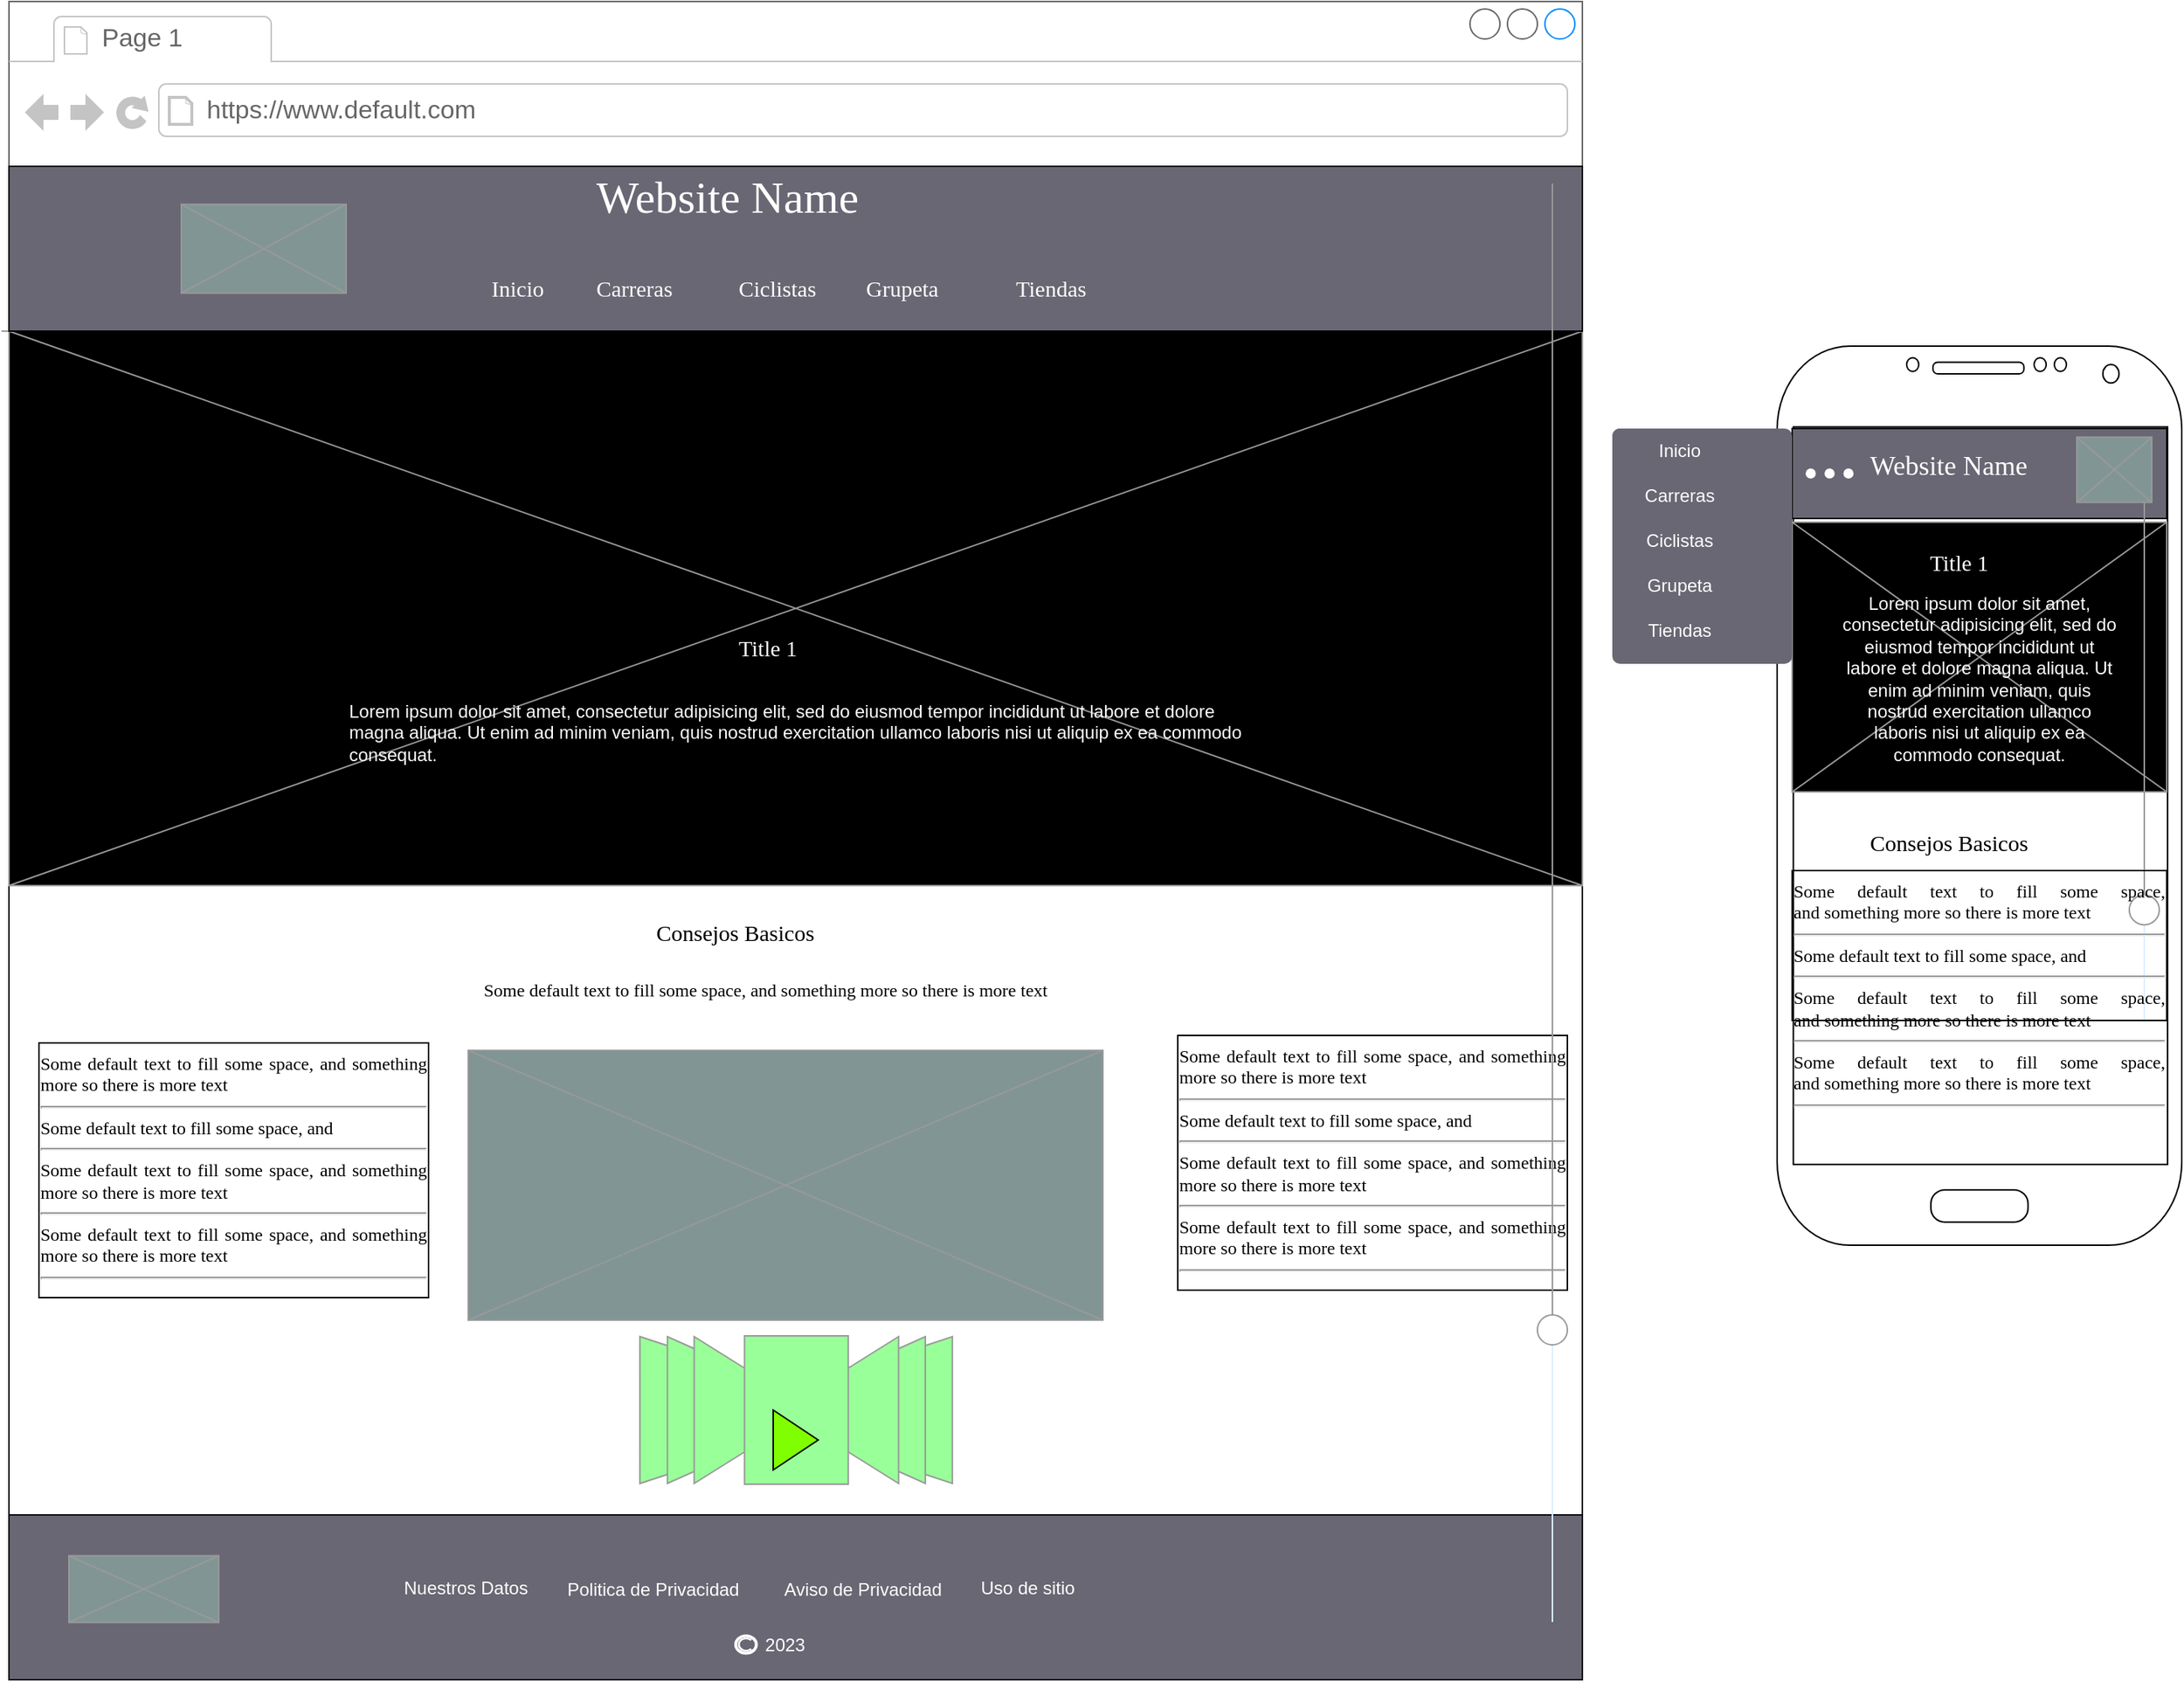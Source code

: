 <mxfile version="21.0.6" type="device"><diagram name="Page-1" id="2cc2dc42-3aac-f2a9-1cec-7a8b7cbee084"><mxGraphModel dx="2206" dy="1225" grid="1" gridSize="10" guides="1" tooltips="1" connect="1" arrows="1" fold="1" page="1" pageScale="1" pageWidth="1100" pageHeight="850" background="#ffffff" math="0" shadow="0"><root><mxCell id="0"/><mxCell id="1" parent="0"/><mxCell id="7026571954dc6520-1" value="" style="strokeWidth=1;shadow=0;dashed=0;align=center;html=1;shape=mxgraph.mockup.containers.browserWindow;rSize=0;strokeColor=#666666;mainText=,;recursiveResize=0;rounded=0;labelBackgroundColor=none;fontFamily=Verdana;fontSize=12;fillStyle=solid;fillColor=#FFFFFF;gradientColor=none;" parent="1" vertex="1"><mxGeometry x="50" y="80" width="1050" height="1120" as="geometry"/></mxCell><mxCell id="AY72boQ064V0FyaH-TYN-45" value="" style="rounded=0;whiteSpace=wrap;html=1;fillColor=#FFFFFF;" vertex="1" parent="7026571954dc6520-1"><mxGeometry y="110" width="1050" height="1010" as="geometry"/></mxCell><mxCell id="7026571954dc6520-22" value="" style="verticalLabelPosition=bottom;shadow=0;dashed=0;align=center;html=1;verticalAlign=top;strokeWidth=1;shape=mxgraph.mockup.graphics.simpleIcon;strokeColor=#999999;fillColor=#000000;rounded=0;labelBackgroundColor=none;fontFamily=Verdana;fontSize=12;fontColor=#000000;gradientColor=none;" parent="7026571954dc6520-1" vertex="1"><mxGeometry y="220" width="1050" height="370" as="geometry"/></mxCell><mxCell id="7026571954dc6520-2" value="Page 1" style="strokeWidth=1;shadow=0;dashed=0;align=center;html=1;shape=mxgraph.mockup.containers.anchor;fontSize=17;fontColor=#666666;align=left;" parent="7026571954dc6520-1" vertex="1"><mxGeometry x="60" y="12" width="110" height="26" as="geometry"/></mxCell><mxCell id="7026571954dc6520-3" value="https://www.default.com" style="strokeWidth=1;shadow=0;dashed=0;align=center;html=1;shape=mxgraph.mockup.containers.anchor;rSize=0;fontSize=17;fontColor=#666666;align=left;" parent="7026571954dc6520-1" vertex="1"><mxGeometry x="130" y="60" width="250" height="26" as="geometry"/></mxCell><mxCell id="7026571954dc6520-15" value="" style="verticalLabelPosition=bottom;shadow=0;dashed=0;align=center;html=1;verticalAlign=top;strokeWidth=1;shape=mxgraph.mockup.markup.line;strokeColor=#999999;rounded=0;labelBackgroundColor=none;fillColor=#ffffff;fontFamily=Verdana;fontSize=12;fontColor=#000000;" parent="7026571954dc6520-1" vertex="1"><mxGeometry x="-5" y="210" width="1050" height="20" as="geometry"/></mxCell><mxCell id="7026571954dc6520-16" value="&lt;font color=&quot;#ffffff&quot;&gt;Title 1&lt;/font&gt;" style="text;html=1;points=[];align=left;verticalAlign=top;spacingTop=-4;fontSize=15;fontFamily=Verdana" parent="7026571954dc6520-1" vertex="1"><mxGeometry x="485" y="420" width="170" height="30" as="geometry"/></mxCell><mxCell id="7026571954dc6520-21" value="" style="verticalLabelPosition=bottom;shadow=0;dashed=0;align=center;html=1;verticalAlign=top;strokeWidth=1;shape=mxgraph.mockup.markup.line;strokeColor=#999999;rounded=0;labelBackgroundColor=none;fillColor=#ffffff;fontFamily=Verdana;fontSize=12;fontColor=#000000;" parent="7026571954dc6520-1" vertex="1"><mxGeometry y="580" width="1050" height="20" as="geometry"/></mxCell><mxCell id="7026571954dc6520-31" value="Consejos Basicos" style="text;html=1;points=[];align=left;verticalAlign=top;spacingTop=-4;fontSize=15;fontFamily=Verdana;fontColor=#000000;" parent="7026571954dc6520-1" vertex="1"><mxGeometry x="430" y="610" width="170" height="30" as="geometry"/></mxCell><mxCell id="7026571954dc6520-33" value="&lt;div style=&quot;border-color: var(--border-color); text-align: justify;&quot;&gt;Some default text to fill some space, and&amp;nbsp;&lt;span style=&quot;border-color: var(--border-color);&quot;&gt;something more so there is more text&lt;/span&gt;&lt;/div&gt;&lt;div style=&quot;border-color: var(--border-color); text-align: justify;&quot;&gt;&lt;hr style=&quot;border-color: var(--border-color);&quot; id=&quot;null&quot;&gt;&lt;span style=&quot;border-color: var(--border-color);&quot;&gt;Some default text to fill some space, and&amp;nbsp;&lt;/span&gt;&lt;/div&gt;&lt;hr style=&quot;border-color: var(--border-color); text-align: justify;&quot; id=&quot;null&quot;&gt;&lt;span style=&quot;border-color: var(--border-color);&quot;&gt;&lt;div style=&quot;border-color: var(--border-color); text-align: justify;&quot;&gt;&lt;span style=&quot;border-color: var(--border-color);&quot;&gt;Some default text to fill some space, and&amp;nbsp;&lt;/span&gt;&lt;span style=&quot;border-color: var(--border-color);&quot;&gt;something more so there is more text&lt;/span&gt;&lt;/div&gt;&lt;/span&gt;&lt;hr style=&quot;border-color: var(--border-color); text-align: justify;&quot; id=&quot;null&quot;&gt;&lt;span style=&quot;border-color: var(--border-color);&quot;&gt;&lt;div style=&quot;border-color: var(--border-color); text-align: justify;&quot;&gt;&lt;span style=&quot;border-color: var(--border-color);&quot;&gt;Some default text to fill some space, and&amp;nbsp;&lt;/span&gt;&lt;span style=&quot;border-color: var(--border-color);&quot;&gt;something more so there is more text&lt;/span&gt;&lt;/div&gt;&lt;/span&gt;&lt;hr style=&quot;border-color: var(--border-color); text-align: left;&quot; id=&quot;null&quot;&gt;&lt;div style=&quot;text-align: justify&quot;&gt;&lt;/div&gt;" style="whiteSpace=wrap;html=1;rounded=0;shadow=0;labelBackgroundColor=none;strokeWidth=1;fontFamily=Verdana;fontSize=12;align=center;verticalAlign=top;fontColor=#000000;fillColor=none;" parent="7026571954dc6520-1" vertex="1"><mxGeometry x="780" y="690" width="260" height="170" as="geometry"/></mxCell><mxCell id="7026571954dc6520-34" value="Some default text to fill some space, and&amp;nbsp;&lt;span&gt;something more so there is more text&lt;/span&gt;" style="text;html=1;points=[];align=center;verticalAlign=top;spacingTop=-4;fontSize=12;fontFamily=Verdana;whiteSpace=wrap;fontColor=#000000;" parent="7026571954dc6520-1" vertex="1"><mxGeometry x="270" y="650" width="470" height="40" as="geometry"/></mxCell><mxCell id="7026571954dc6520-17" value="&lt;font color=&quot;#ffffff&quot;&gt;Lorem ipsum dolor sit amet, consectetur adipisicing elit, sed do eiusmod tempor incididunt ut labore et dolore magna aliqua. Ut enim ad minim veniam, quis nostrud exercitation ullamco laboris nisi ut aliquip ex ea commodo consequat.&lt;/font&gt;" style="text;spacingTop=-5;whiteSpace=wrap;html=1;align=left;fontSize=12;fontFamily=Helvetica;fillColor=none;strokeColor=none;rounded=0;shadow=1;labelBackgroundColor=none;" parent="7026571954dc6520-1" vertex="1"><mxGeometry x="225" y="465" width="600" height="65" as="geometry"/></mxCell><mxCell id="ZJfBEFNFZspG7KV79XQB-1" value="" style="verticalLabelPosition=bottom;shadow=0;dashed=0;align=center;html=1;verticalAlign=top;strokeWidth=1;shape=mxgraph.mockup.markup.line;strokeColor=#999999;rounded=0;labelBackgroundColor=none;fillColor=#ffffff;fontFamily=Verdana;fontSize=12;fontColor=#000000;" parent="7026571954dc6520-1" vertex="1"><mxGeometry y="1000" width="1050" height="20" as="geometry"/></mxCell><mxCell id="AY72boQ064V0FyaH-TYN-1" value="" style="verticalLabelPosition=bottom;shadow=0;dashed=0;align=center;html=1;verticalAlign=top;strokeWidth=1;shape=mxgraph.mockup.graphics.simpleIcon;strokeColor=#999999;fillColor=#819595;rounded=0;labelBackgroundColor=none;fontFamily=Verdana;fontSize=12;fontColor=#000000;" vertex="1" parent="7026571954dc6520-1"><mxGeometry x="306.5" y="700" width="423.5" height="180" as="geometry"/></mxCell><mxCell id="AY72boQ064V0FyaH-TYN-44" value="&lt;div style=&quot;border-color: var(--border-color); text-align: justify;&quot;&gt;Some default text to fill some space, and&amp;nbsp;&lt;span style=&quot;border-color: var(--border-color);&quot;&gt;something more so there is more text&lt;/span&gt;&lt;/div&gt;&lt;div style=&quot;border-color: var(--border-color); text-align: justify;&quot;&gt;&lt;hr style=&quot;border-color: var(--border-color);&quot; id=&quot;null&quot;&gt;&lt;span style=&quot;border-color: var(--border-color);&quot;&gt;Some default text to fill some space, and&amp;nbsp;&lt;/span&gt;&lt;/div&gt;&lt;hr style=&quot;border-color: var(--border-color); text-align: justify;&quot; id=&quot;null&quot;&gt;&lt;span style=&quot;border-color: var(--border-color);&quot;&gt;&lt;div style=&quot;border-color: var(--border-color); text-align: justify;&quot;&gt;&lt;span style=&quot;border-color: var(--border-color);&quot;&gt;Some default text to fill some space, and&amp;nbsp;&lt;/span&gt;&lt;span style=&quot;border-color: var(--border-color);&quot;&gt;something more so there is more text&lt;/span&gt;&lt;/div&gt;&lt;/span&gt;&lt;hr style=&quot;border-color: var(--border-color); text-align: justify;&quot; id=&quot;null&quot;&gt;&lt;span style=&quot;border-color: var(--border-color);&quot;&gt;&lt;div style=&quot;border-color: var(--border-color); text-align: justify;&quot;&gt;&lt;span style=&quot;border-color: var(--border-color);&quot;&gt;Some default text to fill some space, and&amp;nbsp;&lt;/span&gt;&lt;span style=&quot;border-color: var(--border-color);&quot;&gt;something more so there is more text&lt;/span&gt;&lt;/div&gt;&lt;/span&gt;&lt;hr style=&quot;border-color: var(--border-color); text-align: left;&quot; id=&quot;null&quot;&gt;&lt;div style=&quot;text-align: justify&quot;&gt;&lt;/div&gt;" style="whiteSpace=wrap;html=1;rounded=0;shadow=0;labelBackgroundColor=none;strokeWidth=1;fontFamily=Verdana;fontSize=12;align=center;verticalAlign=top;fontColor=#000000;fillColor=none;" vertex="1" parent="7026571954dc6520-1"><mxGeometry x="20" y="695" width="260" height="170" as="geometry"/></mxCell><mxCell id="AY72boQ064V0FyaH-TYN-48" value="" style="rounded=0;whiteSpace=wrap;html=1;fillColor=#696773;" vertex="1" parent="7026571954dc6520-1"><mxGeometry y="1010" width="1050" height="110" as="geometry"/></mxCell><mxCell id="AY72boQ064V0FyaH-TYN-49" value="" style="rounded=0;whiteSpace=wrap;html=1;fillColor=#696773;gradientColor=none;gradientDirection=south;arcSize=0;glass=0;shadow=0;" vertex="1" parent="7026571954dc6520-1"><mxGeometry y="110" width="1050" height="110" as="geometry"/></mxCell><mxCell id="7026571954dc6520-4" value="Website Name" style="text;html=1;points=[];align=left;verticalAlign=top;spacingTop=-4;fontSize=30;fontFamily=Verdana;fontColor=#FFFFFF;" parent="7026571954dc6520-1" vertex="1"><mxGeometry x="390" y="110" width="340" height="50" as="geometry"/></mxCell><mxCell id="7026571954dc6520-6" value="Inicio" style="text;html=1;points=[];align=left;verticalAlign=top;spacingTop=-4;fontSize=15;fontFamily=Verdana;fontColor=#FFFFFF;" parent="7026571954dc6520-1" vertex="1"><mxGeometry x="320" y="180" width="170" height="30" as="geometry"/></mxCell><mxCell id="7026571954dc6520-8" value="Carreras" style="text;html=1;points=[];align=left;verticalAlign=top;spacingTop=-4;fontSize=15;fontFamily=Verdana;fontColor=#FFFFFF;" parent="7026571954dc6520-1" vertex="1"><mxGeometry x="390" y="180" width="170" height="30" as="geometry"/></mxCell><mxCell id="7026571954dc6520-10" value="Ciclistas" style="text;html=1;points=[];align=left;verticalAlign=top;spacingTop=-4;fontSize=15;fontFamily=Verdana;fontColor=#FFFFFF;" parent="7026571954dc6520-1" vertex="1"><mxGeometry x="485" y="180" width="170" height="30" as="geometry"/></mxCell><mxCell id="AOEejdsC2oc065MorruV-1" value="Grupeta" style="text;html=1;points=[];align=left;verticalAlign=top;spacingTop=-4;fontSize=15;fontFamily=Verdana;fontColor=#FFFFFF;" parent="7026571954dc6520-1" vertex="1"><mxGeometry x="570" y="180" width="170" height="30" as="geometry"/></mxCell><mxCell id="AOEejdsC2oc065MorruV-2" value="Tiendas" style="text;html=1;points=[];align=left;verticalAlign=top;spacingTop=-4;fontSize=15;fontFamily=Verdana;fontColor=#FFFFFF;" parent="7026571954dc6520-1" vertex="1"><mxGeometry x="670" y="180" width="170" height="30" as="geometry"/></mxCell><mxCell id="AY72boQ064V0FyaH-TYN-50" value="" style="shape=image;html=1;verticalAlign=top;verticalLabelPosition=bottom;labelBackgroundColor=#ffffff;imageAspect=0;aspect=fixed;image=https://cdn3.iconfinder.com/data/icons/2018-social-media-logotypes/1000/2018_social_media_popular_app_logo_instagram-128.png" vertex="1" parent="7026571954dc6520-1"><mxGeometry x="940" y="1027.5" width="54" height="54" as="geometry"/></mxCell><mxCell id="AY72boQ064V0FyaH-TYN-51" value="" style="shape=image;html=1;verticalAlign=top;verticalLabelPosition=bottom;labelBackgroundColor=#ffffff;imageAspect=0;aspect=fixed;image=https://cdn3.iconfinder.com/data/icons/2018-social-media-logotypes/1000/2018_social_media_popular_app_logo_facebook-128.png" vertex="1" parent="7026571954dc6520-1"><mxGeometry x="880" y="1032.5" width="49" height="49" as="geometry"/></mxCell><mxCell id="AY72boQ064V0FyaH-TYN-54" value="" style="shape=image;html=1;verticalAlign=top;verticalLabelPosition=bottom;labelBackgroundColor=#ffffff;imageAspect=0;aspect=fixed;image=https://cdn3.iconfinder.com/data/icons/2018-social-media-logotypes/1000/2018_social_media_popular_app_logo_youtube-128.png" vertex="1" parent="7026571954dc6520-1"><mxGeometry x="810" y="1030.5" width="55" height="55" as="geometry"/></mxCell><mxCell id="AY72boQ064V0FyaH-TYN-55" value="" style="shape=image;html=1;verticalAlign=top;verticalLabelPosition=bottom;labelBackgroundColor=#ffffff;imageAspect=0;aspect=fixed;image=https://cdn3.iconfinder.com/data/icons/2018-social-media-logotypes/1000/2018_social_media_popular_app_logo_twitter-128.png" vertex="1" parent="7026571954dc6520-1"><mxGeometry x="740" y="1033.5" width="52" height="52" as="geometry"/></mxCell><mxCell id="AY72boQ064V0FyaH-TYN-56" value="Nuestros Datos" style="text;html=1;strokeColor=none;fillColor=none;align=center;verticalAlign=middle;whiteSpace=wrap;rounded=0;fontColor=#FFFFFF;" vertex="1" parent="7026571954dc6520-1"><mxGeometry x="255" y="1043.75" width="100" height="30" as="geometry"/></mxCell><mxCell id="AY72boQ064V0FyaH-TYN-57" value="Politica de Privacidad" style="text;html=1;strokeColor=none;fillColor=none;align=center;verticalAlign=middle;whiteSpace=wrap;rounded=0;fontColor=#FFFFFF;" vertex="1" parent="7026571954dc6520-1"><mxGeometry x="355" y="1045.25" width="150" height="30" as="geometry"/></mxCell><mxCell id="AY72boQ064V0FyaH-TYN-58" value="Aviso de Privacidad" style="text;html=1;strokeColor=none;fillColor=none;align=center;verticalAlign=middle;whiteSpace=wrap;rounded=0;fontColor=#FFFFFF;" vertex="1" parent="7026571954dc6520-1"><mxGeometry x="495" y="1045.25" width="150" height="30" as="geometry"/></mxCell><mxCell id="AY72boQ064V0FyaH-TYN-59" value="Uso de sitio" style="text;html=1;strokeColor=none;fillColor=none;align=center;verticalAlign=middle;whiteSpace=wrap;rounded=0;fontColor=#FFFFFF;" vertex="1" parent="7026571954dc6520-1"><mxGeometry x="605" y="1044.25" width="150" height="30" as="geometry"/></mxCell><mxCell id="AY72boQ064V0FyaH-TYN-60" value="" style="verticalLabelPosition=bottom;shadow=0;dashed=0;align=center;html=1;verticalAlign=top;strokeWidth=1;shape=mxgraph.mockup.navigation.coverFlow;strokeColor=#999999;fillColor=#99FF99;" vertex="1" parent="7026571954dc6520-1"><mxGeometry x="420" y="890" width="210" height="100" as="geometry"/></mxCell><mxCell id="AY72boQ064V0FyaH-TYN-61" value="" style="shape=image;html=1;verticalAlign=top;verticalLabelPosition=bottom;labelBackgroundColor=#ffffff;imageAspect=0;aspect=fixed;image=https://cdn2.iconfinder.com/data/icons/social-media-2189/48/25-Spotify-128.png" vertex="1" parent="7026571954dc6520-1"><mxGeometry x="510" y="900" width="30" height="30" as="geometry"/></mxCell><mxCell id="AY72boQ064V0FyaH-TYN-62" value="" style="triangle;whiteSpace=wrap;html=1;fillColor=#80FF00;" vertex="1" parent="7026571954dc6520-1"><mxGeometry x="510" y="940" width="30" height="40" as="geometry"/></mxCell><mxCell id="AY72boQ064V0FyaH-TYN-69" value="" style="verticalLabelPosition=bottom;shadow=0;dashed=0;align=center;html=1;verticalAlign=top;strokeWidth=1;shape=mxgraph.mockup.forms.horSlider;strokeColor=#999999;sliderStyle=basic;sliderPos=20;handleStyle=circle;fillColor2=#ddeeff;direction=north;" vertex="1" parent="7026571954dc6520-1"><mxGeometry x="1015" y="121.5" width="30" height="960" as="geometry"/></mxCell><mxCell id="AY72boQ064V0FyaH-TYN-85" value="2023" style="text;html=1;strokeColor=none;fillColor=none;align=center;verticalAlign=middle;whiteSpace=wrap;rounded=0;fontColor=#FFFFFF;" vertex="1" parent="7026571954dc6520-1"><mxGeometry x="443.25" y="1081.5" width="150" height="30" as="geometry"/></mxCell><mxCell id="AY72boQ064V0FyaH-TYN-86" value="" style="strokeColor=#FFFFFF;verticalLabelPosition=bottom;shadow=0;dashed=0;verticalAlign=top;strokeWidth=2;html=1;shape=mxgraph.mockup.misc.copyrightIcon;fillColor=none;" vertex="1" parent="7026571954dc6520-1"><mxGeometry x="485" y="1090.75" width="13.75" height="11.5" as="geometry"/></mxCell><mxCell id="AY72boQ064V0FyaH-TYN-88" value="" style="verticalLabelPosition=bottom;shadow=0;dashed=0;align=center;html=1;verticalAlign=top;strokeWidth=1;shape=mxgraph.mockup.graphics.simpleIcon;strokeColor=#999999;fillColor=#819595;rounded=0;labelBackgroundColor=none;fontFamily=Verdana;fontSize=12;fontColor=#000000;" vertex="1" parent="7026571954dc6520-1"><mxGeometry x="115" y="135.37" width="110" height="59.25" as="geometry"/></mxCell><mxCell id="AY72boQ064V0FyaH-TYN-90" value="" style="verticalLabelPosition=bottom;shadow=0;dashed=0;align=center;html=1;verticalAlign=top;strokeWidth=1;shape=mxgraph.mockup.graphics.simpleIcon;strokeColor=#999999;fillColor=#819595;rounded=0;labelBackgroundColor=none;fontFamily=Verdana;fontSize=12;fontColor=#000000;" vertex="1" parent="7026571954dc6520-1"><mxGeometry x="40" y="1037.25" width="100" height="44.5" as="geometry"/></mxCell><mxCell id="RY69nFf3IQakNBd2FUR5-1" value="" style="verticalLabelPosition=bottom;verticalAlign=top;html=1;shadow=0;dashed=0;strokeWidth=1;shape=mxgraph.android.phone2;strokeColor=#000000;" parent="1" vertex="1"><mxGeometry x="1230" y="310" width="270" height="600" as="geometry"/></mxCell><mxCell id="AY72boQ064V0FyaH-TYN-63" value="" style="rounded=0;whiteSpace=wrap;html=1;fillColor=#696773;gradientColor=none;gradientDirection=south;arcSize=0;glass=0;shadow=0;" vertex="1" parent="1"><mxGeometry x="1240" y="365" width="250" height="60" as="geometry"/></mxCell><mxCell id="AY72boQ064V0FyaH-TYN-64" value="" style="verticalLabelPosition=bottom;shadow=0;dashed=0;align=center;html=1;verticalAlign=top;strokeWidth=1;shape=mxgraph.mockup.graphics.simpleIcon;strokeColor=#999999;fillColor=#000000;rounded=0;labelBackgroundColor=none;fontFamily=Verdana;fontSize=12;fontColor=#000000;gradientColor=none;" vertex="1" parent="1"><mxGeometry x="1240" y="427.5" width="250" height="180" as="geometry"/></mxCell><mxCell id="AY72boQ064V0FyaH-TYN-65" value="&lt;font style=&quot;font-size: 18px;&quot;&gt;Website&amp;nbsp;Name&lt;/font&gt;" style="text;html=1;points=[];align=left;verticalAlign=top;spacingTop=-4;fontSize=30;fontFamily=Verdana;fontColor=#FFFFFF;" vertex="1" parent="1"><mxGeometry x="1290" y="365" width="70" height="55" as="geometry"/></mxCell><mxCell id="AY72boQ064V0FyaH-TYN-70" value="" style="verticalLabelPosition=bottom;shadow=0;dashed=0;align=center;html=1;verticalAlign=top;strokeWidth=1;shape=mxgraph.mockup.forms.horSlider;strokeColor=#999999;sliderStyle=basic;sliderPos=20;handleStyle=circle;fillColor2=#ddeeff;direction=north;" vertex="1" parent="1"><mxGeometry x="1460" y="400" width="30" height="361.5" as="geometry"/></mxCell><mxCell id="AY72boQ064V0FyaH-TYN-71" value="&lt;font color=&quot;#ffffff&quot;&gt;Lorem ipsum dolor sit amet, consectetur adipisicing elit, sed do eiusmod tempor incididunt ut labore et dolore magna aliqua. Ut enim ad minim veniam, quis nostrud exercitation ullamco laboris nisi ut aliquip ex ea commodo consequat.&lt;/font&gt;" style="text;spacingTop=-5;whiteSpace=wrap;html=1;align=center;fontSize=12;fontFamily=Helvetica;fillColor=none;strokeColor=none;rounded=0;shadow=1;labelBackgroundColor=none;" vertex="1" parent="1"><mxGeometry x="1270" y="472.5" width="190" height="90" as="geometry"/></mxCell><mxCell id="AY72boQ064V0FyaH-TYN-72" value="&lt;font color=&quot;#ffffff&quot;&gt;Title 1&lt;/font&gt;" style="text;html=1;points=[];align=left;verticalAlign=top;spacingTop=-4;fontSize=15;fontFamily=Verdana" vertex="1" parent="1"><mxGeometry x="1330" y="442.5" width="170" height="30" as="geometry"/></mxCell><mxCell id="AY72boQ064V0FyaH-TYN-73" value="Consejos Basicos" style="text;html=1;points=[];align=left;verticalAlign=top;spacingTop=-4;fontSize=15;fontFamily=Verdana;fontColor=#000000;" vertex="1" parent="1"><mxGeometry x="1290" y="630" width="170" height="30" as="geometry"/></mxCell><mxCell id="AY72boQ064V0FyaH-TYN-74" value="&lt;div style=&quot;border-color: var(--border-color); text-align: justify;&quot;&gt;Some default text to fill some space, and&amp;nbsp;&lt;span style=&quot;border-color: var(--border-color);&quot;&gt;something more so there is more text&lt;/span&gt;&lt;/div&gt;&lt;div style=&quot;border-color: var(--border-color); text-align: justify;&quot;&gt;&lt;hr style=&quot;border-color: var(--border-color);&quot; id=&quot;null&quot;&gt;&lt;span style=&quot;border-color: var(--border-color);&quot;&gt;Some default text to fill some space, and&amp;nbsp;&lt;/span&gt;&lt;/div&gt;&lt;hr style=&quot;border-color: var(--border-color); text-align: justify;&quot; id=&quot;null&quot;&gt;&lt;span style=&quot;border-color: var(--border-color);&quot;&gt;&lt;div style=&quot;border-color: var(--border-color); text-align: justify;&quot;&gt;&lt;span style=&quot;border-color: var(--border-color);&quot;&gt;Some default text to fill some space, and&amp;nbsp;&lt;/span&gt;&lt;span style=&quot;border-color: var(--border-color);&quot;&gt;something more so there is more text&lt;/span&gt;&lt;/div&gt;&lt;/span&gt;&lt;hr style=&quot;border-color: var(--border-color); text-align: justify;&quot; id=&quot;null&quot;&gt;&lt;span style=&quot;border-color: var(--border-color);&quot;&gt;&lt;div style=&quot;border-color: var(--border-color); text-align: justify;&quot;&gt;&lt;span style=&quot;border-color: var(--border-color);&quot;&gt;Some default text to fill some space, and&amp;nbsp;&lt;/span&gt;&lt;span style=&quot;border-color: var(--border-color);&quot;&gt;something more so there is more text&lt;/span&gt;&lt;/div&gt;&lt;/span&gt;&lt;hr style=&quot;border-color: var(--border-color); text-align: left;&quot; id=&quot;null&quot;&gt;&lt;div style=&quot;text-align: justify&quot;&gt;&lt;/div&gt;" style="whiteSpace=wrap;html=1;rounded=0;shadow=0;labelBackgroundColor=none;strokeWidth=1;fontFamily=Verdana;fontSize=12;align=center;verticalAlign=top;fontColor=#000000;fillColor=none;" vertex="1" parent="1"><mxGeometry x="1240" y="660" width="250" height="100" as="geometry"/></mxCell><mxCell id="AY72boQ064V0FyaH-TYN-75" value="" style="html=1;shadow=0;dashed=0;shape=mxgraph.bootstrap.rrect;rSize=5;strokeColor=none;html=1;whiteSpace=wrap;fillColor=#696773;fontColor=#ffffff;sketch=0;" vertex="1" parent="1"><mxGeometry x="1120" y="365" width="120" height="157" as="geometry"/></mxCell><mxCell id="AY72boQ064V0FyaH-TYN-76" value="Inicio" style="strokeColor=inherit;fillColor=inherit;gradientColor=inherit;fontColor=inherit;html=1;shadow=0;dashed=0;shape=mxgraph.bootstrap.topButton;rSize=5;perimeter=none;whiteSpace=wrap;resizeWidth=1;sketch=0;" vertex="1" parent="AY72boQ064V0FyaH-TYN-75"><mxGeometry width="90" height="30" relative="1" as="geometry"/></mxCell><mxCell id="AY72boQ064V0FyaH-TYN-77" value="Carreras" style="strokeColor=inherit;fillColor=inherit;gradientColor=inherit;fontColor=inherit;html=1;shadow=0;dashed=0;perimeter=none;whiteSpace=wrap;resizeWidth=1;sketch=0;" vertex="1" parent="AY72boQ064V0FyaH-TYN-75"><mxGeometry width="90" height="30" relative="1" as="geometry"><mxPoint y="30" as="offset"/></mxGeometry></mxCell><mxCell id="AY72boQ064V0FyaH-TYN-78" value="Ciclistas" style="strokeColor=inherit;fillColor=inherit;gradientColor=inherit;fontColor=inherit;html=1;shadow=0;dashed=0;perimeter=none;whiteSpace=wrap;resizeWidth=1;sketch=0;" vertex="1" parent="AY72boQ064V0FyaH-TYN-75"><mxGeometry width="90" height="30" relative="1" as="geometry"><mxPoint y="60" as="offset"/></mxGeometry></mxCell><mxCell id="AY72boQ064V0FyaH-TYN-79" value="Grupeta" style="strokeColor=inherit;fillColor=inherit;gradientColor=inherit;fontColor=inherit;html=1;shadow=0;dashed=0;perimeter=none;whiteSpace=wrap;resizeWidth=1;sketch=0;" vertex="1" parent="AY72boQ064V0FyaH-TYN-75"><mxGeometry width="90" height="30" relative="1" as="geometry"><mxPoint y="90" as="offset"/></mxGeometry></mxCell><mxCell id="AY72boQ064V0FyaH-TYN-80" value="Tiendas" style="strokeColor=inherit;fillColor=inherit;gradientColor=inherit;fontColor=inherit;html=1;shadow=0;dashed=0;perimeter=none;whiteSpace=wrap;resizeWidth=1;sketch=0;" vertex="1" parent="AY72boQ064V0FyaH-TYN-75"><mxGeometry width="90" height="30" relative="1" as="geometry"><mxPoint y="120" as="offset"/></mxGeometry></mxCell><mxCell id="AY72boQ064V0FyaH-TYN-83" value="" style="html=1;verticalLabelPosition=bottom;align=center;labelBackgroundColor=#ffffff;verticalAlign=top;strokeWidth=2;strokeColor=#FFFFFF;shadow=0;dashed=0;shape=mxgraph.ios7.icons.page_navigation;pointerEvents=1" vertex="1" parent="1"><mxGeometry x="1250" y="392.6" width="30" height="4.8" as="geometry"/></mxCell><mxCell id="AY72boQ064V0FyaH-TYN-89" value="" style="verticalLabelPosition=bottom;shadow=0;dashed=0;align=center;html=1;verticalAlign=top;strokeWidth=1;shape=mxgraph.mockup.graphics.simpleIcon;strokeColor=#999999;fillColor=#819595;rounded=0;labelBackgroundColor=none;fontFamily=Verdana;fontSize=12;fontColor=#000000;" vertex="1" parent="1"><mxGeometry x="1430" y="370.75" width="50" height="43.5" as="geometry"/></mxCell></root></mxGraphModel></diagram></mxfile>